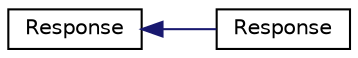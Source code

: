 digraph "Graphical Class Hierarchy"
{
  edge [fontname="Helvetica",fontsize="10",labelfontname="Helvetica",labelfontsize="10"];
  node [fontname="Helvetica",fontsize="10",shape=record];
  rankdir="LR";
  Node1 [label="Response",height=0.2,width=0.4,color="black", fillcolor="white", style="filled",URL="$class_cake_1_1_network_1_1_response.html"];
  Node1 -> Node2 [dir="back",color="midnightblue",fontsize="10",style="solid",fontname="Helvetica"];
  Node2 [label="Response",height=0.2,width=0.4,color="black", fillcolor="white", style="filled",URL="$class_cake_1_1_test_suite_1_1_stub_1_1_response.html"];
}
